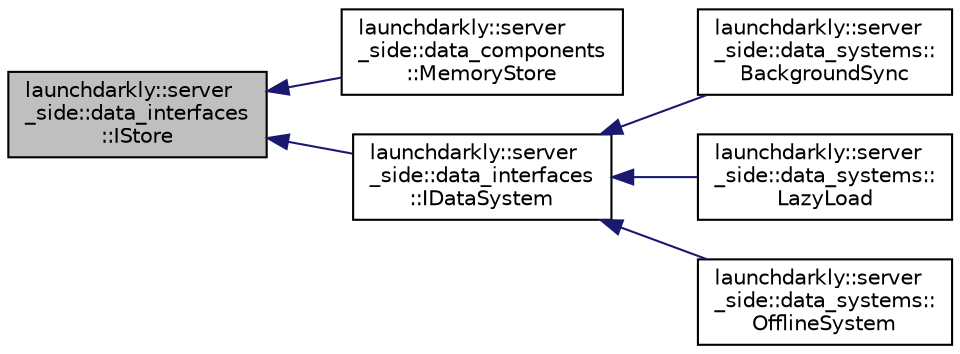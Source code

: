 digraph "launchdarkly::server_side::data_interfaces::IStore"
{
 // LATEX_PDF_SIZE
  edge [fontname="Helvetica",fontsize="10",labelfontname="Helvetica",labelfontsize="10"];
  node [fontname="Helvetica",fontsize="10",shape=record];
  rankdir="LR";
  Node1 [label="launchdarkly::server\l_side::data_interfaces\l::IStore",height=0.2,width=0.4,color="black", fillcolor="grey75", style="filled", fontcolor="black",tooltip="IStore provides shared ownership of flag and segment domain objects."];
  Node1 -> Node2 [dir="back",color="midnightblue",fontsize="10",style="solid"];
  Node2 [label="launchdarkly::server\l_side::data_components\l::MemoryStore",height=0.2,width=0.4,color="black", fillcolor="white", style="filled",URL="$classlaunchdarkly_1_1server__side_1_1data__components_1_1MemoryStore.html",tooltip=" "];
  Node1 -> Node3 [dir="back",color="midnightblue",fontsize="10",style="solid"];
  Node3 [label="launchdarkly::server\l_side::data_interfaces\l::IDataSystem",height=0.2,width=0.4,color="black", fillcolor="white", style="filled",URL="$classlaunchdarkly_1_1server__side_1_1data__interfaces_1_1IDataSystem.html",tooltip="IDataSystem obtains data used for flag evaluations and makes it available to other components."];
  Node3 -> Node4 [dir="back",color="midnightblue",fontsize="10",style="solid"];
  Node4 [label="launchdarkly::server\l_side::data_systems::\lBackgroundSync",height=0.2,width=0.4,color="black", fillcolor="white", style="filled",URL="$classlaunchdarkly_1_1server__side_1_1data__systems_1_1BackgroundSync.html",tooltip=" "];
  Node3 -> Node5 [dir="back",color="midnightblue",fontsize="10",style="solid"];
  Node5 [label="launchdarkly::server\l_side::data_systems::\lLazyLoad",height=0.2,width=0.4,color="black", fillcolor="white", style="filled",URL="$classlaunchdarkly_1_1server__side_1_1data__systems_1_1LazyLoad.html",tooltip=" "];
  Node3 -> Node6 [dir="back",color="midnightblue",fontsize="10",style="solid"];
  Node6 [label="launchdarkly::server\l_side::data_systems::\lOfflineSystem",height=0.2,width=0.4,color="black", fillcolor="white", style="filled",URL="$classlaunchdarkly_1_1server__side_1_1data__systems_1_1OfflineSystem.html",tooltip=" "];
}
